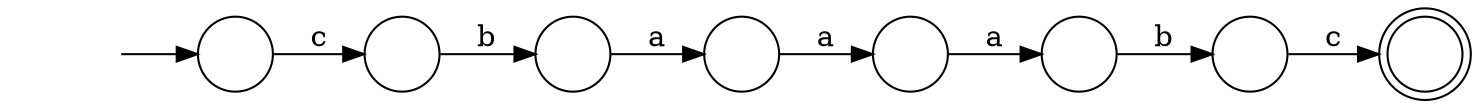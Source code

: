 digraph Automaton {
  rankdir = LR;
  0 [shape=doublecircle,label=""];
  1 [shape=circle,label=""];
  1 -> 4 [label="a"]
  2 [shape=circle,label=""];
  2 -> 0 [label="c"]
  3 [shape=circle,label=""];
  3 -> 2 [label="b"]
  4 [shape=circle,label=""];
  4 -> 7 [label="a"]
  5 [shape=circle,label=""];
  initial [shape=plaintext,label=""];
  initial -> 5
  5 -> 6 [label="c"]
  6 [shape=circle,label=""];
  6 -> 1 [label="b"]
  7 [shape=circle,label=""];
  7 -> 3 [label="a"]
}

